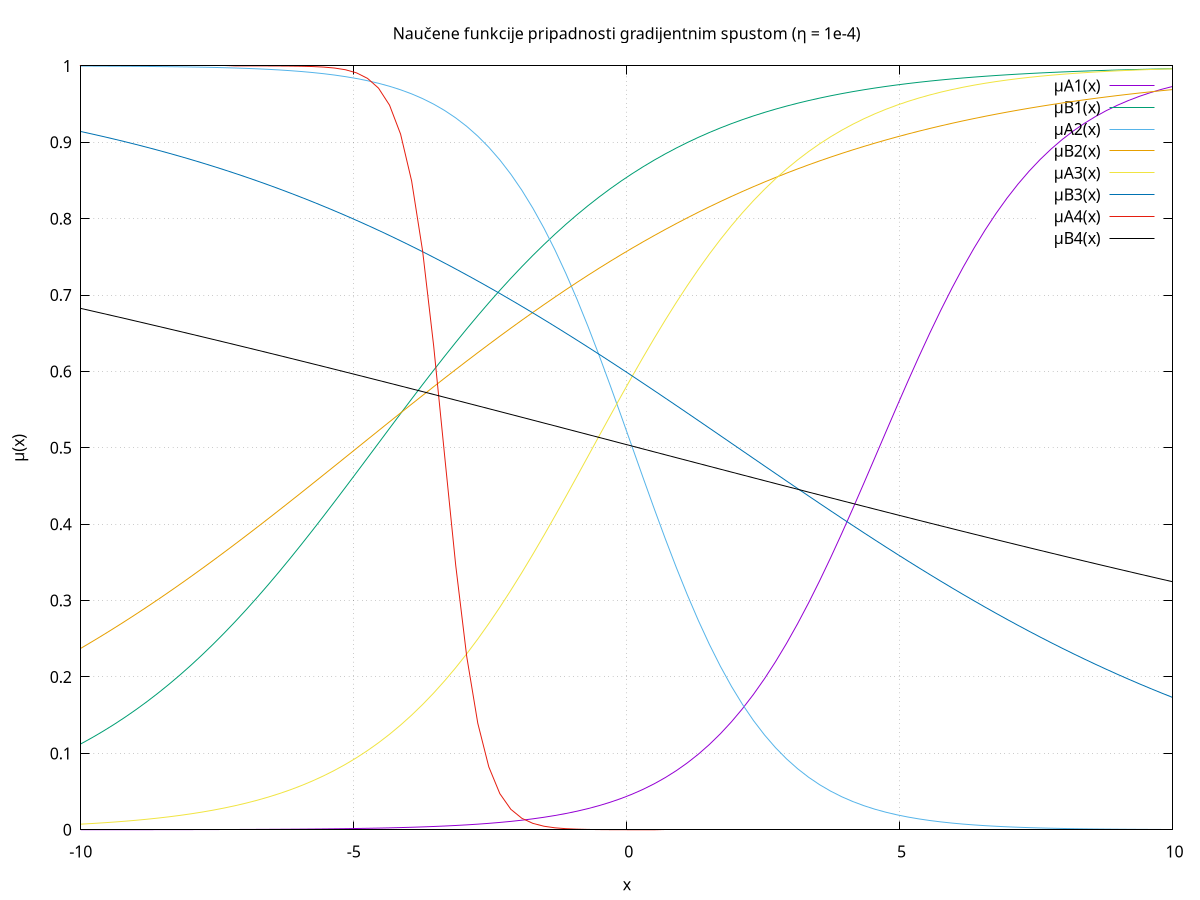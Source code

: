 set grid
set title "Naučene funkcije pripadnosti gradijentnim spustom (η = 1e-4)"
set xlabel "x"
set ylabel "μ(x)"
set terminal png size 1366,768
set output "task_05a.png"
plot 1/(1+exp(-0.667118*(x-4.62455))) title "μA1(x)", \
     1/(1+exp(-0.383362*(x+4.61003))) title "μB1(x)", \
     1/(1+exp(0.807828*(x-0.107014))) title "μA2(x)", \
     1/(1+exp(-0.230332*(x+4.9369))) title "μB2(x)", \
     1/(1+exp(-0.52292*(x+0.623015))) title "μA3(x)", \
     1/(1+exp(0.196327*(x-2.04179))) title "μB3(x)", \
     1/(1+exp(2.92841*(x+3.34851))) title "μA4(x)", \
     1/(1+exp(0.0748675*(x-0.221363))) title "μB4(x)"